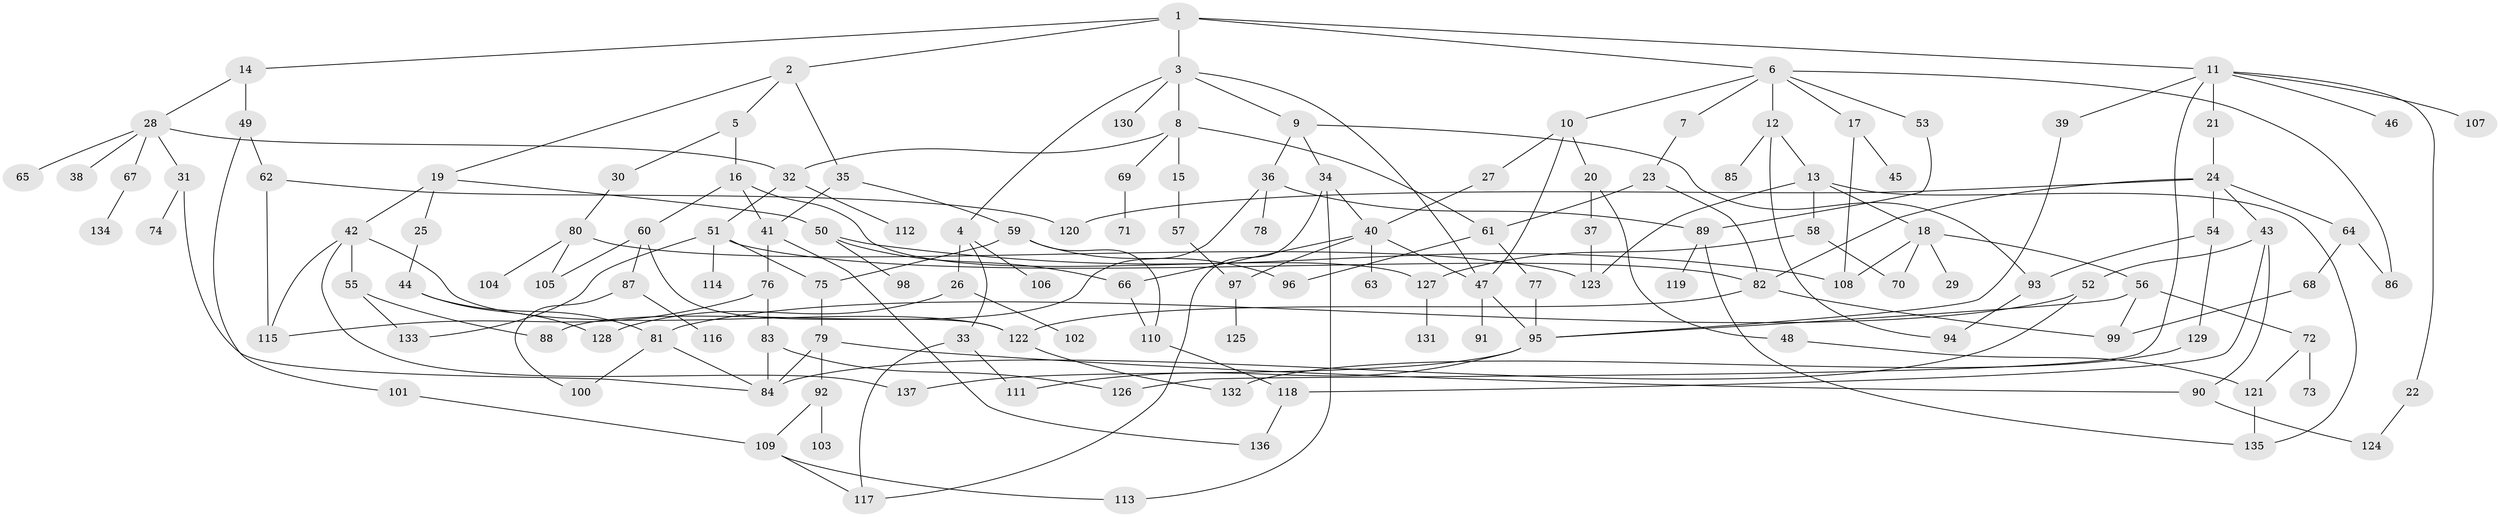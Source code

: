 // coarse degree distribution, {2: 0.18518518518518517, 1: 0.37037037037037035, 5: 0.09259259259259259, 4: 0.09259259259259259, 3: 0.12962962962962962, 11: 0.037037037037037035, 7: 0.037037037037037035, 16: 0.018518518518518517, 8: 0.018518518518518517, 10: 0.018518518518518517}
// Generated by graph-tools (version 1.1) at 2025/45/03/04/25 21:45:07]
// undirected, 137 vertices, 194 edges
graph export_dot {
graph [start="1"]
  node [color=gray90,style=filled];
  1;
  2;
  3;
  4;
  5;
  6;
  7;
  8;
  9;
  10;
  11;
  12;
  13;
  14;
  15;
  16;
  17;
  18;
  19;
  20;
  21;
  22;
  23;
  24;
  25;
  26;
  27;
  28;
  29;
  30;
  31;
  32;
  33;
  34;
  35;
  36;
  37;
  38;
  39;
  40;
  41;
  42;
  43;
  44;
  45;
  46;
  47;
  48;
  49;
  50;
  51;
  52;
  53;
  54;
  55;
  56;
  57;
  58;
  59;
  60;
  61;
  62;
  63;
  64;
  65;
  66;
  67;
  68;
  69;
  70;
  71;
  72;
  73;
  74;
  75;
  76;
  77;
  78;
  79;
  80;
  81;
  82;
  83;
  84;
  85;
  86;
  87;
  88;
  89;
  90;
  91;
  92;
  93;
  94;
  95;
  96;
  97;
  98;
  99;
  100;
  101;
  102;
  103;
  104;
  105;
  106;
  107;
  108;
  109;
  110;
  111;
  112;
  113;
  114;
  115;
  116;
  117;
  118;
  119;
  120;
  121;
  122;
  123;
  124;
  125;
  126;
  127;
  128;
  129;
  130;
  131;
  132;
  133;
  134;
  135;
  136;
  137;
  1 -- 2;
  1 -- 3;
  1 -- 6;
  1 -- 11;
  1 -- 14;
  2 -- 5;
  2 -- 19;
  2 -- 35;
  3 -- 4;
  3 -- 8;
  3 -- 9;
  3 -- 47;
  3 -- 130;
  4 -- 26;
  4 -- 33;
  4 -- 106;
  5 -- 16;
  5 -- 30;
  6 -- 7;
  6 -- 10;
  6 -- 12;
  6 -- 17;
  6 -- 53;
  6 -- 86;
  7 -- 23;
  8 -- 15;
  8 -- 61;
  8 -- 69;
  8 -- 32;
  9 -- 34;
  9 -- 36;
  9 -- 93;
  10 -- 20;
  10 -- 27;
  10 -- 47;
  11 -- 21;
  11 -- 22;
  11 -- 39;
  11 -- 46;
  11 -- 107;
  11 -- 126;
  12 -- 13;
  12 -- 85;
  12 -- 94;
  13 -- 18;
  13 -- 58;
  13 -- 135;
  13 -- 123;
  14 -- 28;
  14 -- 49;
  15 -- 57;
  16 -- 41;
  16 -- 60;
  16 -- 127;
  17 -- 45;
  17 -- 108;
  18 -- 29;
  18 -- 56;
  18 -- 70;
  18 -- 108;
  19 -- 25;
  19 -- 42;
  19 -- 50;
  20 -- 37;
  20 -- 48;
  21 -- 24;
  22 -- 124;
  23 -- 82;
  23 -- 61;
  24 -- 43;
  24 -- 54;
  24 -- 64;
  24 -- 82;
  24 -- 120;
  25 -- 44;
  26 -- 102;
  26 -- 128;
  27 -- 40;
  28 -- 31;
  28 -- 32;
  28 -- 38;
  28 -- 65;
  28 -- 67;
  30 -- 80;
  31 -- 74;
  31 -- 84;
  32 -- 51;
  32 -- 112;
  33 -- 117;
  33 -- 111;
  34 -- 117;
  34 -- 113;
  34 -- 40;
  35 -- 59;
  35 -- 41;
  36 -- 78;
  36 -- 89;
  36 -- 88;
  37 -- 123;
  39 -- 95;
  40 -- 63;
  40 -- 97;
  40 -- 47;
  40 -- 66;
  41 -- 76;
  41 -- 136;
  42 -- 55;
  42 -- 137;
  42 -- 115;
  42 -- 122;
  43 -- 52;
  43 -- 118;
  43 -- 90;
  44 -- 128;
  44 -- 81;
  47 -- 91;
  47 -- 95;
  48 -- 121;
  49 -- 62;
  49 -- 101;
  50 -- 66;
  50 -- 98;
  50 -- 108;
  51 -- 114;
  51 -- 133;
  51 -- 75;
  51 -- 82;
  52 -- 81;
  52 -- 84;
  53 -- 89;
  54 -- 93;
  54 -- 129;
  55 -- 88;
  55 -- 133;
  56 -- 72;
  56 -- 99;
  56 -- 95;
  57 -- 97;
  58 -- 127;
  58 -- 70;
  59 -- 75;
  59 -- 96;
  59 -- 110;
  60 -- 87;
  60 -- 105;
  60 -- 122;
  61 -- 77;
  61 -- 96;
  62 -- 120;
  62 -- 115;
  64 -- 68;
  64 -- 86;
  66 -- 110;
  67 -- 134;
  68 -- 99;
  69 -- 71;
  72 -- 73;
  72 -- 121;
  75 -- 79;
  76 -- 83;
  76 -- 115;
  77 -- 95;
  79 -- 90;
  79 -- 92;
  79 -- 84;
  80 -- 104;
  80 -- 123;
  80 -- 105;
  81 -- 84;
  81 -- 100;
  82 -- 122;
  82 -- 99;
  83 -- 126;
  83 -- 84;
  87 -- 116;
  87 -- 100;
  89 -- 119;
  89 -- 135;
  90 -- 124;
  92 -- 103;
  92 -- 109;
  93 -- 94;
  95 -- 111;
  95 -- 137;
  97 -- 125;
  101 -- 109;
  109 -- 113;
  109 -- 117;
  110 -- 118;
  118 -- 136;
  121 -- 135;
  122 -- 132;
  127 -- 131;
  129 -- 132;
}
